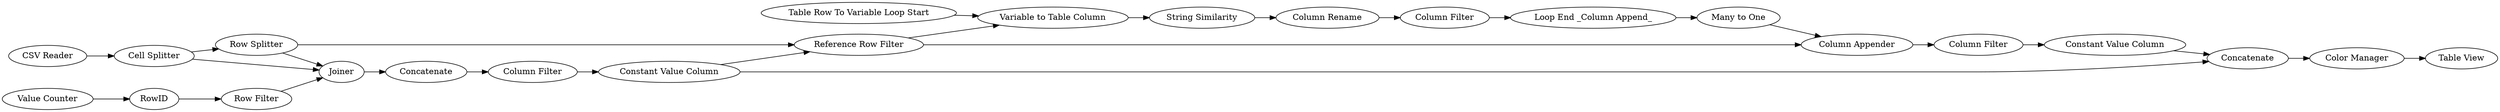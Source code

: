 digraph {
	44 -> 43
	40 -> 22
	35 -> 38
	17 -> 40
	34 -> 35
	28 -> 34
	22 -> 23
	40 -> 28
	39 -> 44
	30 -> 31
	20 -> 19
	31 -> 32
	37 -> 28
	27 -> 30
	33 -> 34
	19 -> 22
	18 -> 20
	24 -> 25
	36 -> 37
	38 -> 39
	32 -> 33
	37 -> 39
	28 -> 25
	23 -> 36
	25 -> 27
	16 -> 17
	17 -> 22
	27 [label="String Similarity"]
	18 [label="Value Counter"]
	17 [label="Cell Splitter"]
	19 [label="Row Filter"]
	24 [label="Table Row To Variable Loop Start"]
	31 [label="Column Filter"]
	25 [label="Variable to Table Column"]
	16 [label="CSV Reader"]
	30 [label="Column Rename"]
	22 [label=Joiner]
	28 [label="Reference Row Filter"]
	23 [label=Concatenate]
	38 [label="Constant Value Column"]
	20 [label=RowID]
	35 [label="Column Filter"]
	44 [label="Color Manager"]
	34 [label="Column Appender"]
	43 [label="Table View"]
	36 [label="Column Filter"]
	40 [label="Row Splitter"]
	39 [label=Concatenate]
	33 [label="Many to One"]
	32 [label="Loop End _Column Append_"]
	37 [label="Constant Value Column"]
	rankdir=LR
}
